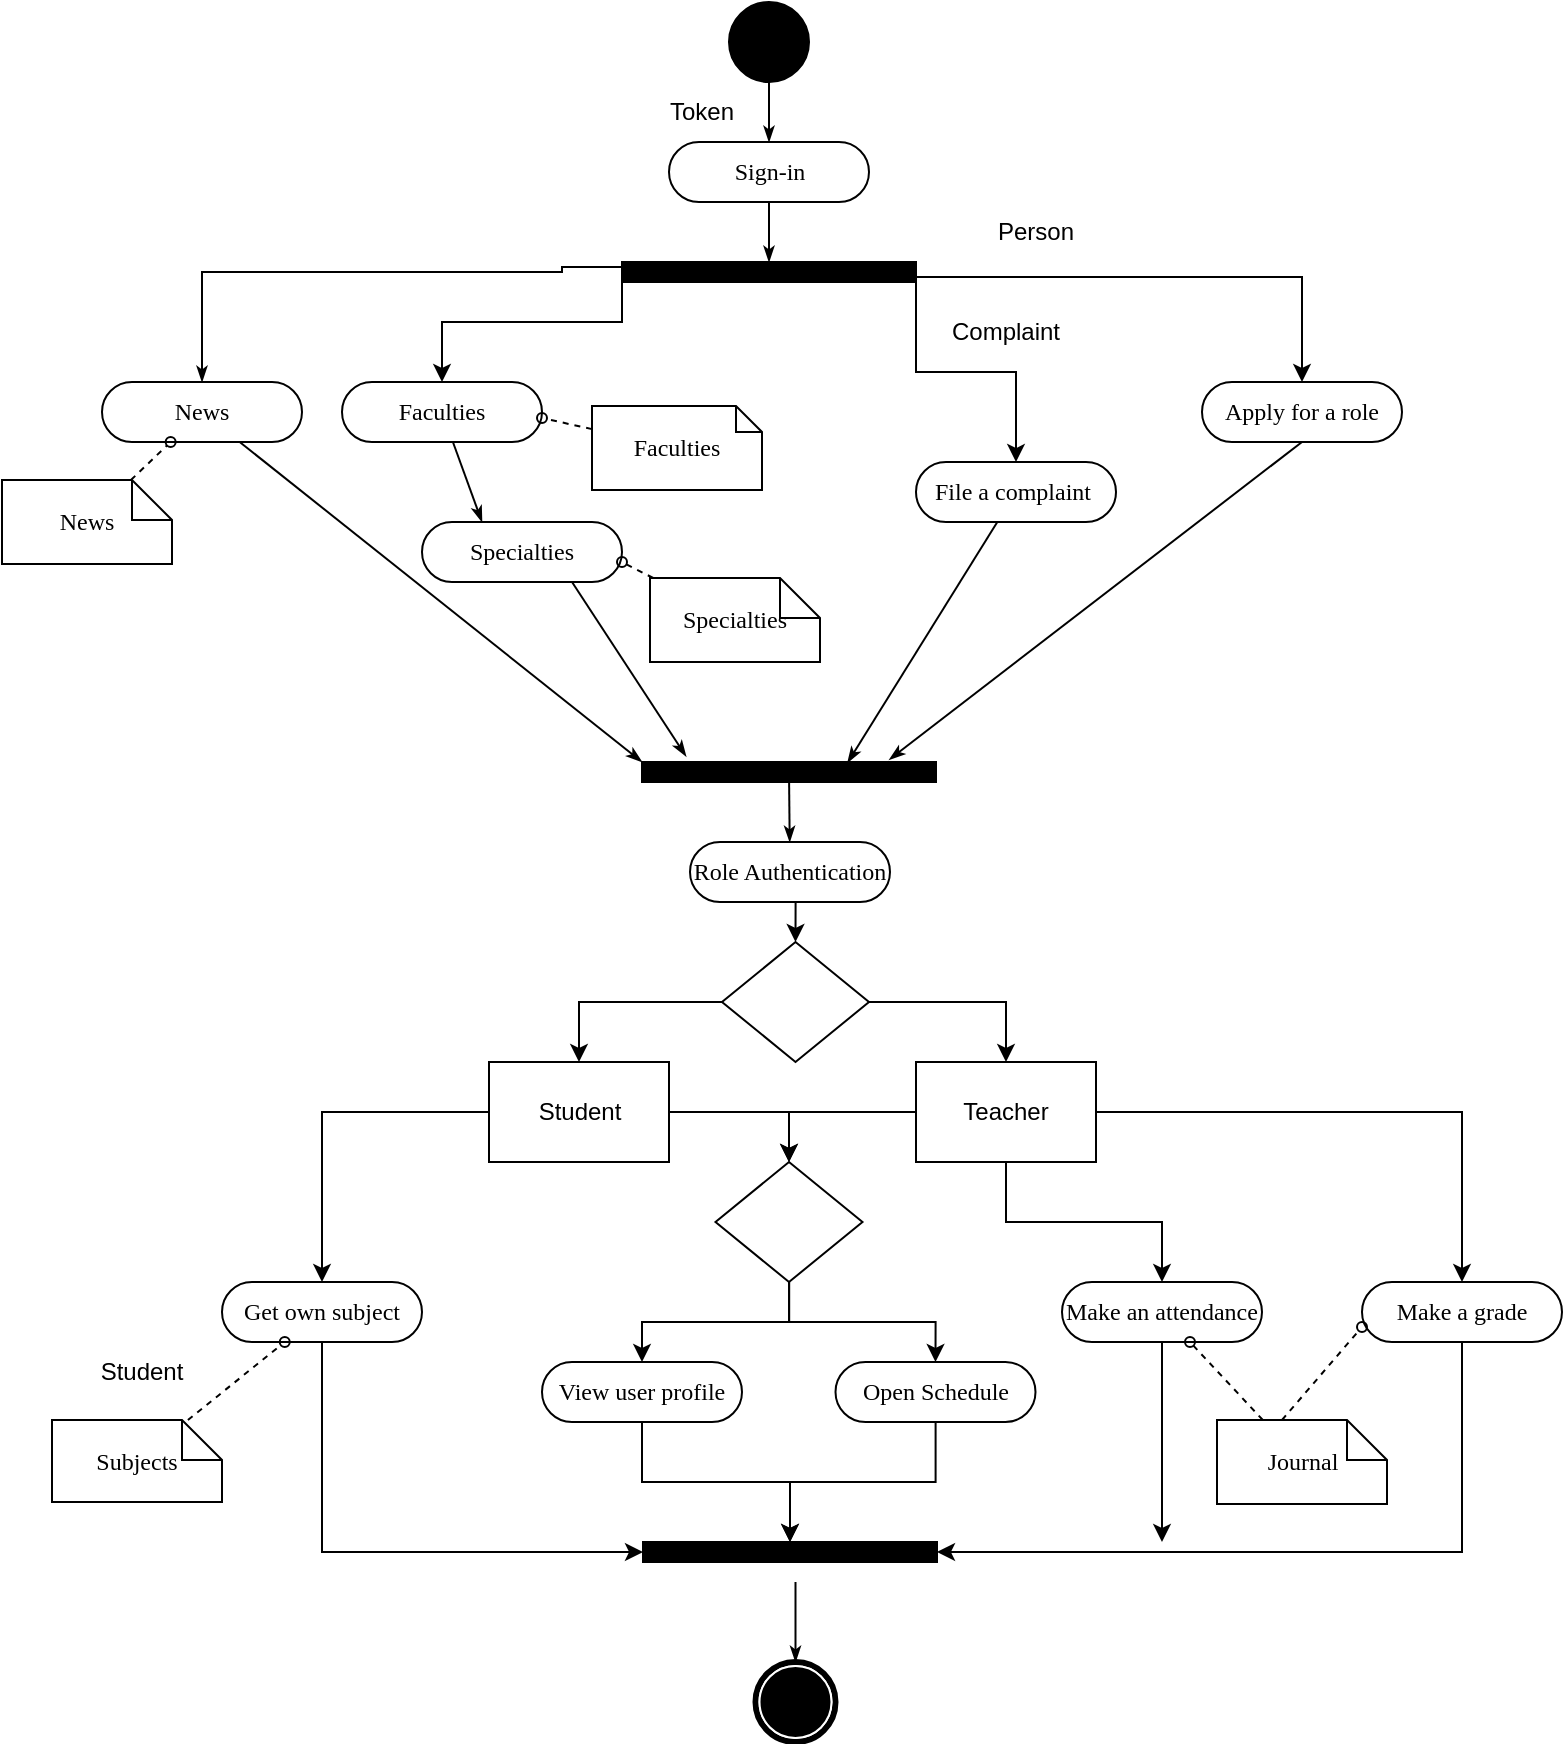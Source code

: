 <mxfile version="24.2.5" type="device">
  <diagram name="Page-1" id="0783ab3e-0a74-02c8-0abd-f7b4e66b4bec">
    <mxGraphModel dx="1235" dy="1840" grid="0" gridSize="10" guides="1" tooltips="1" connect="1" arrows="1" fold="1" page="1" pageScale="1" pageWidth="850" pageHeight="1100" background="none" math="0" shadow="0">
      <root>
        <mxCell id="0" />
        <mxCell id="1" parent="0" />
        <mxCell id="1c1d494c118603dd-34" style="edgeStyle=none;rounded=0;html=1;labelBackgroundColor=none;startArrow=none;startFill=0;startSize=5;endArrow=classicThin;endFill=1;endSize=5;jettySize=auto;orthogonalLoop=1;strokeWidth=1;fontFamily=Verdana;fontSize=12;entryX=0;entryY=0;entryDx=0;entryDy=0;" parent="1" source="1c1d494c118603dd-6" target="1c1d494c118603dd-12" edge="1">
          <mxGeometry relative="1" as="geometry">
            <mxPoint x="161.25" y="-830" as="targetPoint" />
          </mxGeometry>
        </mxCell>
        <mxCell id="1c1d494c118603dd-6" value="News" style="rounded=1;whiteSpace=wrap;html=1;shadow=0;comic=0;labelBackgroundColor=none;strokeWidth=1;fontFamily=Verdana;fontSize=12;align=center;arcSize=50;" parent="1" vertex="1">
          <mxGeometry x="85" y="-890" width="100" height="30" as="geometry" />
        </mxCell>
        <mxCell id="1c1d494c118603dd-7" value="Faculties" style="rounded=1;whiteSpace=wrap;html=1;shadow=0;comic=0;labelBackgroundColor=none;strokeWidth=1;fontFamily=Verdana;fontSize=12;align=center;arcSize=50;" parent="1" vertex="1">
          <mxGeometry x="205" y="-890" width="100" height="30" as="geometry" />
        </mxCell>
        <mxCell id="1c1d494c118603dd-46" style="edgeStyle=none;rounded=0;html=1;labelBackgroundColor=none;startArrow=none;startFill=0;startSize=5;endArrow=oval;endFill=0;endSize=5;jettySize=auto;orthogonalLoop=1;strokeWidth=1;fontFamily=Verdana;fontSize=12;dashed=1;" parent="1" source="1c1d494c118603dd-21" target="1c1d494c118603dd-6" edge="1">
          <mxGeometry relative="1" as="geometry" />
        </mxCell>
        <mxCell id="1c1d494c118603dd-21" value="News" style="shape=note;whiteSpace=wrap;html=1;rounded=0;shadow=0;comic=0;labelBackgroundColor=none;strokeWidth=1;fontFamily=Verdana;fontSize=12;align=center;size=20;" parent="1" vertex="1">
          <mxGeometry x="35" y="-841" width="85" height="42" as="geometry" />
        </mxCell>
        <mxCell id="6Oeuvol_LZ1ovLDAb6fE-12" style="edgeStyle=orthogonalEdgeStyle;rounded=0;orthogonalLoop=1;jettySize=auto;html=1;exitX=0;exitY=0.75;exitDx=0;exitDy=0;entryX=0.5;entryY=0;entryDx=0;entryDy=0;" edge="1" parent="1" source="60571a20871a0731-3" target="1c1d494c118603dd-7">
          <mxGeometry relative="1" as="geometry">
            <Array as="points">
              <mxPoint x="345" y="-920" />
              <mxPoint x="255" y="-920" />
            </Array>
          </mxGeometry>
        </mxCell>
        <mxCell id="6Oeuvol_LZ1ovLDAb6fE-14" style="edgeStyle=orthogonalEdgeStyle;rounded=0;orthogonalLoop=1;jettySize=auto;html=1;exitX=1;exitY=1;exitDx=0;exitDy=0;" edge="1" parent="1" source="60571a20871a0731-3" target="1c1d494c118603dd-5">
          <mxGeometry relative="1" as="geometry" />
        </mxCell>
        <mxCell id="6Oeuvol_LZ1ovLDAb6fE-21" style="edgeStyle=orthogonalEdgeStyle;rounded=0;orthogonalLoop=1;jettySize=auto;html=1;exitX=1;exitY=0.75;exitDx=0;exitDy=0;entryX=0.5;entryY=0;entryDx=0;entryDy=0;" edge="1" parent="1" source="60571a20871a0731-3" target="6Oeuvol_LZ1ovLDAb6fE-20">
          <mxGeometry relative="1" as="geometry" />
        </mxCell>
        <mxCell id="60571a20871a0731-3" value="" style="whiteSpace=wrap;html=1;rounded=0;shadow=0;comic=0;labelBackgroundColor=none;strokeWidth=1;fillColor=#000000;fontFamily=Verdana;fontSize=12;align=center;rotation=0;" parent="1" vertex="1">
          <mxGeometry x="345" y="-950" width="147" height="10" as="geometry" />
        </mxCell>
        <mxCell id="6Oeuvol_LZ1ovLDAb6fE-26" style="edgeStyle=orthogonalEdgeStyle;rounded=0;orthogonalLoop=1;jettySize=auto;html=1;exitX=0.5;exitY=1;exitDx=0;exitDy=0;entryX=0.5;entryY=0;entryDx=0;entryDy=0;" edge="1" parent="1" source="1c1d494c118603dd-11" target="6Oeuvol_LZ1ovLDAb6fE-25">
          <mxGeometry relative="1" as="geometry" />
        </mxCell>
        <mxCell id="1c1d494c118603dd-11" value="Role Authentication" style="rounded=1;whiteSpace=wrap;html=1;shadow=0;comic=0;labelBackgroundColor=none;strokeWidth=1;fontFamily=Verdana;fontSize=12;align=center;arcSize=50;" parent="1" vertex="1">
          <mxGeometry x="379" y="-660" width="100" height="30" as="geometry" />
        </mxCell>
        <mxCell id="1c1d494c118603dd-39" style="edgeStyle=none;rounded=0;html=1;labelBackgroundColor=none;startArrow=none;startFill=0;startSize=5;endArrow=classicThin;endFill=1;endSize=5;jettySize=auto;orthogonalLoop=1;strokeWidth=1;fontFamily=Verdana;fontSize=12" parent="1" source="1c1d494c118603dd-12" target="1c1d494c118603dd-11" edge="1">
          <mxGeometry relative="1" as="geometry" />
        </mxCell>
        <mxCell id="1c1d494c118603dd-12" value="" style="whiteSpace=wrap;html=1;rounded=0;shadow=0;comic=0;labelBackgroundColor=none;strokeWidth=1;fillColor=#000000;fontFamily=Verdana;fontSize=12;align=center;rotation=0;" parent="1" vertex="1">
          <mxGeometry x="355" y="-700" width="147" height="10" as="geometry" />
        </mxCell>
        <mxCell id="1c1d494c118603dd-27" style="edgeStyle=orthogonalEdgeStyle;rounded=0;html=1;labelBackgroundColor=none;startArrow=none;startFill=0;startSize=5;endArrow=classicThin;endFill=1;endSize=5;jettySize=auto;orthogonalLoop=1;strokeWidth=1;fontFamily=Verdana;fontSize=12" parent="1" source="60571a20871a0731-4" target="60571a20871a0731-8" edge="1">
          <mxGeometry relative="1" as="geometry" />
        </mxCell>
        <mxCell id="60571a20871a0731-4" value="" style="ellipse;whiteSpace=wrap;html=1;rounded=0;shadow=0;comic=0;labelBackgroundColor=none;strokeWidth=1;fillColor=#000000;fontFamily=Verdana;fontSize=12;align=center;" parent="1" vertex="1">
          <mxGeometry x="398.5" y="-1080" width="40" height="40" as="geometry" />
        </mxCell>
        <mxCell id="60571a20871a0731-8" value="Sign-in" style="rounded=1;whiteSpace=wrap;html=1;shadow=0;comic=0;labelBackgroundColor=none;strokeWidth=1;fontFamily=Verdana;fontSize=12;align=center;arcSize=50;" parent="1" vertex="1">
          <mxGeometry x="368.5" y="-1010" width="100" height="30" as="geometry" />
        </mxCell>
        <mxCell id="1c1d494c118603dd-33" style="rounded=0;html=1;labelBackgroundColor=none;startArrow=none;startFill=0;startSize=5;endArrow=classicThin;endFill=1;endSize=5;jettySize=auto;orthogonalLoop=1;strokeWidth=1;fontFamily=Verdana;fontSize=12;entryX=0.699;entryY=0.04;entryDx=0;entryDy=0;entryPerimeter=0;" parent="1" source="1c1d494c118603dd-5" target="1c1d494c118603dd-12" edge="1">
          <mxGeometry relative="1" as="geometry">
            <mxPoint x="626.25" y="-842" as="targetPoint" />
          </mxGeometry>
        </mxCell>
        <mxCell id="1c1d494c118603dd-5" value="File a complaint&amp;nbsp;" style="rounded=1;whiteSpace=wrap;html=1;shadow=0;comic=0;labelBackgroundColor=none;strokeWidth=1;fontFamily=Verdana;fontSize=12;align=center;arcSize=50;" parent="1" vertex="1">
          <mxGeometry x="492" y="-850" width="100" height="30" as="geometry" />
        </mxCell>
        <mxCell id="1c1d494c118603dd-45" style="edgeStyle=none;rounded=0;html=1;labelBackgroundColor=none;startArrow=none;startFill=0;startSize=5;endArrow=classicThin;endFill=1;endSize=5;jettySize=auto;orthogonalLoop=1;strokeWidth=1;fontFamily=Verdana;fontSize=12" parent="1" target="60571a20871a0731-5" edge="1">
          <mxGeometry relative="1" as="geometry">
            <mxPoint x="431.75" y="-290" as="sourcePoint" />
          </mxGeometry>
        </mxCell>
        <mxCell id="60571a20871a0731-5" value="" style="shape=mxgraph.bpmn.shape;html=1;verticalLabelPosition=bottom;labelBackgroundColor=#ffffff;verticalAlign=top;perimeter=ellipsePerimeter;outline=end;symbol=terminate;rounded=0;shadow=0;comic=0;strokeWidth=1;fontFamily=Verdana;fontSize=12;align=center;" parent="1" vertex="1">
          <mxGeometry x="411.75" y="-250" width="40" height="40" as="geometry" />
        </mxCell>
        <mxCell id="1c1d494c118603dd-28" style="edgeStyle=orthogonalEdgeStyle;rounded=0;html=1;entryX=0.5;entryY=0;labelBackgroundColor=none;startArrow=none;startFill=0;startSize=5;endArrow=classicThin;endFill=1;endSize=5;jettySize=auto;orthogonalLoop=1;strokeWidth=1;fontFamily=Verdana;fontSize=12" parent="1" source="60571a20871a0731-8" target="60571a20871a0731-3" edge="1">
          <mxGeometry relative="1" as="geometry">
            <Array as="points">
              <mxPoint x="419" y="-985" />
            </Array>
          </mxGeometry>
        </mxCell>
        <mxCell id="1c1d494c118603dd-30" style="edgeStyle=orthogonalEdgeStyle;rounded=0;html=1;exitX=0;exitY=0.25;entryX=0.5;entryY=0;labelBackgroundColor=none;startArrow=none;startFill=0;startSize=5;endArrow=classicThin;endFill=1;endSize=5;jettySize=auto;orthogonalLoop=1;strokeWidth=1;fontFamily=Verdana;fontSize=12;exitDx=0;exitDy=0;" parent="1" source="60571a20871a0731-3" target="1c1d494c118603dd-6" edge="1">
          <mxGeometry relative="1" as="geometry">
            <Array as="points">
              <mxPoint x="315" y="-947" />
              <mxPoint x="315" y="-945" />
              <mxPoint x="135" y="-945" />
            </Array>
            <mxPoint x="311.75" y="-940" as="sourcePoint" />
          </mxGeometry>
        </mxCell>
        <mxCell id="1c1d494c118603dd-36" style="edgeStyle=none;rounded=0;html=1;labelBackgroundColor=none;startArrow=none;startFill=0;startSize=5;endArrow=classicThin;endFill=1;endSize=5;jettySize=auto;orthogonalLoop=1;strokeWidth=1;fontFamily=Verdana;fontSize=12" parent="1" source="1c1d494c118603dd-7" edge="1">
          <mxGeometry relative="1" as="geometry">
            <mxPoint x="275" y="-820" as="targetPoint" />
          </mxGeometry>
        </mxCell>
        <mxCell id="6Oeuvol_LZ1ovLDAb6fE-1" value="Token" style="text;html=1;align=center;verticalAlign=middle;whiteSpace=wrap;rounded=0;" vertex="1" parent="1">
          <mxGeometry x="355" y="-1040" width="60" height="30" as="geometry" />
        </mxCell>
        <mxCell id="6Oeuvol_LZ1ovLDAb6fE-3" value="Specialties" style="rounded=1;whiteSpace=wrap;html=1;shadow=0;comic=0;labelBackgroundColor=none;strokeWidth=1;fontFamily=Verdana;fontSize=12;align=center;arcSize=50;" vertex="1" parent="1">
          <mxGeometry x="245" y="-820" width="100" height="30" as="geometry" />
        </mxCell>
        <mxCell id="6Oeuvol_LZ1ovLDAb6fE-5" style="edgeStyle=none;rounded=0;html=1;labelBackgroundColor=none;startArrow=none;startFill=0;startSize=5;endArrow=classicThin;endFill=1;endSize=5;jettySize=auto;orthogonalLoop=1;strokeWidth=1;fontFamily=Verdana;fontSize=12;exitX=0.75;exitY=1;exitDx=0;exitDy=0;entryX=0.15;entryY=-0.28;entryDx=0;entryDy=0;entryPerimeter=0;" edge="1" parent="1" source="6Oeuvol_LZ1ovLDAb6fE-3" target="1c1d494c118603dd-12">
          <mxGeometry relative="1" as="geometry">
            <mxPoint x="280" y="-840" as="sourcePoint" />
            <mxPoint x="295" y="-800" as="targetPoint" />
          </mxGeometry>
        </mxCell>
        <mxCell id="6Oeuvol_LZ1ovLDAb6fE-6" style="edgeStyle=none;rounded=0;html=1;labelBackgroundColor=none;startArrow=none;startFill=0;startSize=5;endArrow=oval;endFill=0;endSize=5;jettySize=auto;orthogonalLoop=1;strokeWidth=1;fontFamily=Verdana;fontSize=12;dashed=1;entryX=1;entryY=0;entryDx=0;entryDy=0;" edge="1" parent="1" source="6Oeuvol_LZ1ovLDAb6fE-7">
          <mxGeometry relative="1" as="geometry">
            <mxPoint x="345" y="-800" as="targetPoint" />
          </mxGeometry>
        </mxCell>
        <mxCell id="6Oeuvol_LZ1ovLDAb6fE-7" value="Specialties" style="shape=note;whiteSpace=wrap;html=1;rounded=0;shadow=0;comic=0;labelBackgroundColor=none;strokeWidth=1;fontFamily=Verdana;fontSize=12;align=center;size=20;" vertex="1" parent="1">
          <mxGeometry x="359" y="-792" width="85" height="42" as="geometry" />
        </mxCell>
        <mxCell id="6Oeuvol_LZ1ovLDAb6fE-9" style="edgeStyle=none;rounded=0;html=1;labelBackgroundColor=none;startArrow=none;startFill=0;startSize=5;endArrow=oval;endFill=0;endSize=5;jettySize=auto;orthogonalLoop=1;strokeWidth=1;fontFamily=Verdana;fontSize=12;dashed=1;entryX=1;entryY=0;entryDx=0;entryDy=0;" edge="1" parent="1" source="6Oeuvol_LZ1ovLDAb6fE-10">
          <mxGeometry relative="1" as="geometry">
            <mxPoint x="305" y="-872" as="targetPoint" />
          </mxGeometry>
        </mxCell>
        <mxCell id="6Oeuvol_LZ1ovLDAb6fE-10" value="Faculties" style="shape=note;whiteSpace=wrap;html=1;rounded=0;shadow=0;comic=0;labelBackgroundColor=none;strokeWidth=1;fontFamily=Verdana;fontSize=12;align=center;size=13;" vertex="1" parent="1">
          <mxGeometry x="330" y="-878" width="85" height="42" as="geometry" />
        </mxCell>
        <mxCell id="6Oeuvol_LZ1ovLDAb6fE-11" style="edgeStyle=orthogonalEdgeStyle;rounded=0;orthogonalLoop=1;jettySize=auto;html=1;exitX=0.5;exitY=1;exitDx=0;exitDy=0;exitPerimeter=0;" edge="1" parent="1">
          <mxGeometry relative="1" as="geometry">
            <mxPoint x="675" y="-339" as="sourcePoint" />
            <mxPoint x="675" y="-339" as="targetPoint" />
          </mxGeometry>
        </mxCell>
        <mxCell id="6Oeuvol_LZ1ovLDAb6fE-20" value="Apply for a role" style="rounded=1;whiteSpace=wrap;html=1;shadow=0;comic=0;labelBackgroundColor=none;strokeWidth=1;fontFamily=Verdana;fontSize=12;align=center;arcSize=50;" vertex="1" parent="1">
          <mxGeometry x="635" y="-890" width="100" height="30" as="geometry" />
        </mxCell>
        <mxCell id="6Oeuvol_LZ1ovLDAb6fE-23" style="rounded=0;html=1;labelBackgroundColor=none;startArrow=none;startFill=0;startSize=5;endArrow=classicThin;endFill=1;endSize=5;jettySize=auto;orthogonalLoop=1;strokeWidth=1;fontFamily=Verdana;fontSize=12;entryX=0.841;entryY=-0.12;entryDx=0;entryDy=0;entryPerimeter=0;exitX=0.5;exitY=1;exitDx=0;exitDy=0;" edge="1" parent="1" source="6Oeuvol_LZ1ovLDAb6fE-20" target="1c1d494c118603dd-12">
          <mxGeometry relative="1" as="geometry">
            <mxPoint x="523" y="-850" as="sourcePoint" />
            <mxPoint x="468" y="-690" as="targetPoint" />
          </mxGeometry>
        </mxCell>
        <mxCell id="6Oeuvol_LZ1ovLDAb6fE-31" style="edgeStyle=orthogonalEdgeStyle;rounded=0;orthogonalLoop=1;jettySize=auto;html=1;entryX=0.5;entryY=0;entryDx=0;entryDy=0;" edge="1" parent="1" source="6Oeuvol_LZ1ovLDAb6fE-25" target="6Oeuvol_LZ1ovLDAb6fE-29">
          <mxGeometry relative="1" as="geometry" />
        </mxCell>
        <mxCell id="6Oeuvol_LZ1ovLDAb6fE-32" style="edgeStyle=orthogonalEdgeStyle;rounded=0;orthogonalLoop=1;jettySize=auto;html=1;entryX=0.5;entryY=0;entryDx=0;entryDy=0;" edge="1" parent="1" source="6Oeuvol_LZ1ovLDAb6fE-25" target="6Oeuvol_LZ1ovLDAb6fE-30">
          <mxGeometry relative="1" as="geometry" />
        </mxCell>
        <mxCell id="6Oeuvol_LZ1ovLDAb6fE-25" value="" style="rhombus;whiteSpace=wrap;html=1;" vertex="1" parent="1">
          <mxGeometry x="395" y="-610" width="73.5" height="60" as="geometry" />
        </mxCell>
        <mxCell id="6Oeuvol_LZ1ovLDAb6fE-43" style="edgeStyle=orthogonalEdgeStyle;rounded=0;orthogonalLoop=1;jettySize=auto;html=1;entryX=0.5;entryY=0;entryDx=0;entryDy=0;" edge="1" parent="1" source="6Oeuvol_LZ1ovLDAb6fE-29" target="6Oeuvol_LZ1ovLDAb6fE-42">
          <mxGeometry relative="1" as="geometry" />
        </mxCell>
        <mxCell id="6Oeuvol_LZ1ovLDAb6fE-59" style="edgeStyle=orthogonalEdgeStyle;rounded=0;orthogonalLoop=1;jettySize=auto;html=1;" edge="1" parent="1" source="6Oeuvol_LZ1ovLDAb6fE-29" target="6Oeuvol_LZ1ovLDAb6fE-57">
          <mxGeometry relative="1" as="geometry" />
        </mxCell>
        <mxCell id="6Oeuvol_LZ1ovLDAb6fE-60" style="edgeStyle=orthogonalEdgeStyle;rounded=0;orthogonalLoop=1;jettySize=auto;html=1;entryX=0.5;entryY=0;entryDx=0;entryDy=0;" edge="1" parent="1" source="6Oeuvol_LZ1ovLDAb6fE-29" target="6Oeuvol_LZ1ovLDAb6fE-58">
          <mxGeometry relative="1" as="geometry" />
        </mxCell>
        <mxCell id="6Oeuvol_LZ1ovLDAb6fE-29" value="Teacher" style="rounded=0;whiteSpace=wrap;html=1;" vertex="1" parent="1">
          <mxGeometry x="492" y="-550" width="90" height="50" as="geometry" />
        </mxCell>
        <mxCell id="6Oeuvol_LZ1ovLDAb6fE-45" style="edgeStyle=orthogonalEdgeStyle;rounded=0;orthogonalLoop=1;jettySize=auto;html=1;entryX=0.5;entryY=0;entryDx=0;entryDy=0;" edge="1" parent="1" source="6Oeuvol_LZ1ovLDAb6fE-30" target="6Oeuvol_LZ1ovLDAb6fE-42">
          <mxGeometry relative="1" as="geometry" />
        </mxCell>
        <mxCell id="6Oeuvol_LZ1ovLDAb6fE-53" style="edgeStyle=orthogonalEdgeStyle;rounded=0;orthogonalLoop=1;jettySize=auto;html=1;entryX=0.5;entryY=0;entryDx=0;entryDy=0;" edge="1" parent="1" source="6Oeuvol_LZ1ovLDAb6fE-30" target="6Oeuvol_LZ1ovLDAb6fE-52">
          <mxGeometry relative="1" as="geometry" />
        </mxCell>
        <mxCell id="6Oeuvol_LZ1ovLDAb6fE-30" value="Student" style="rounded=0;whiteSpace=wrap;html=1;" vertex="1" parent="1">
          <mxGeometry x="278.5" y="-550" width="90" height="50" as="geometry" />
        </mxCell>
        <mxCell id="6Oeuvol_LZ1ovLDAb6fE-33" value="" style="whiteSpace=wrap;html=1;rounded=0;shadow=0;comic=0;labelBackgroundColor=none;strokeWidth=1;fillColor=#000000;fontFamily=Verdana;fontSize=12;align=center;rotation=0;" vertex="1" parent="1">
          <mxGeometry x="355.5" y="-310" width="147" height="10" as="geometry" />
        </mxCell>
        <mxCell id="6Oeuvol_LZ1ovLDAb6fE-50" style="edgeStyle=orthogonalEdgeStyle;rounded=0;orthogonalLoop=1;jettySize=auto;html=1;entryX=0.5;entryY=0;entryDx=0;entryDy=0;" edge="1" parent="1" source="6Oeuvol_LZ1ovLDAb6fE-34" target="6Oeuvol_LZ1ovLDAb6fE-33">
          <mxGeometry relative="1" as="geometry" />
        </mxCell>
        <mxCell id="6Oeuvol_LZ1ovLDAb6fE-34" value="View user profile" style="rounded=1;whiteSpace=wrap;html=1;shadow=0;comic=0;labelBackgroundColor=none;strokeWidth=1;fontFamily=Verdana;fontSize=12;align=center;arcSize=50;" vertex="1" parent="1">
          <mxGeometry x="305" y="-400" width="100" height="30" as="geometry" />
        </mxCell>
        <mxCell id="6Oeuvol_LZ1ovLDAb6fE-51" style="edgeStyle=orthogonalEdgeStyle;rounded=0;orthogonalLoop=1;jettySize=auto;html=1;entryX=0.5;entryY=0;entryDx=0;entryDy=0;" edge="1" parent="1" source="6Oeuvol_LZ1ovLDAb6fE-35" target="6Oeuvol_LZ1ovLDAb6fE-33">
          <mxGeometry relative="1" as="geometry" />
        </mxCell>
        <mxCell id="6Oeuvol_LZ1ovLDAb6fE-35" value="Open Schedule" style="rounded=1;whiteSpace=wrap;html=1;shadow=0;comic=0;labelBackgroundColor=none;strokeWidth=1;fontFamily=Verdana;fontSize=12;align=center;arcSize=50;" vertex="1" parent="1">
          <mxGeometry x="451.75" y="-400" width="100" height="30" as="geometry" />
        </mxCell>
        <mxCell id="6Oeuvol_LZ1ovLDAb6fE-46" style="edgeStyle=orthogonalEdgeStyle;rounded=0;orthogonalLoop=1;jettySize=auto;html=1;entryX=0.5;entryY=0;entryDx=0;entryDy=0;" edge="1" parent="1" source="6Oeuvol_LZ1ovLDAb6fE-42" target="6Oeuvol_LZ1ovLDAb6fE-34">
          <mxGeometry relative="1" as="geometry" />
        </mxCell>
        <mxCell id="6Oeuvol_LZ1ovLDAb6fE-48" style="edgeStyle=orthogonalEdgeStyle;rounded=0;orthogonalLoop=1;jettySize=auto;html=1;entryX=0.5;entryY=0;entryDx=0;entryDy=0;" edge="1" parent="1" source="6Oeuvol_LZ1ovLDAb6fE-42" target="6Oeuvol_LZ1ovLDAb6fE-35">
          <mxGeometry relative="1" as="geometry">
            <Array as="points">
              <mxPoint x="429" y="-420" />
              <mxPoint x="502" y="-420" />
            </Array>
          </mxGeometry>
        </mxCell>
        <mxCell id="6Oeuvol_LZ1ovLDAb6fE-42" value="" style="rhombus;whiteSpace=wrap;html=1;" vertex="1" parent="1">
          <mxGeometry x="391.75" y="-500" width="73.5" height="60" as="geometry" />
        </mxCell>
        <mxCell id="6Oeuvol_LZ1ovLDAb6fE-55" style="edgeStyle=orthogonalEdgeStyle;rounded=0;orthogonalLoop=1;jettySize=auto;html=1;exitX=0.5;exitY=1;exitDx=0;exitDy=0;entryX=0;entryY=0.5;entryDx=0;entryDy=0;" edge="1" parent="1" source="6Oeuvol_LZ1ovLDAb6fE-52" target="6Oeuvol_LZ1ovLDAb6fE-33">
          <mxGeometry relative="1" as="geometry" />
        </mxCell>
        <mxCell id="6Oeuvol_LZ1ovLDAb6fE-52" value="Get own subject" style="rounded=1;whiteSpace=wrap;html=1;shadow=0;comic=0;labelBackgroundColor=none;strokeWidth=1;fontFamily=Verdana;fontSize=12;align=center;arcSize=50;" vertex="1" parent="1">
          <mxGeometry x="145" y="-440" width="100" height="30" as="geometry" />
        </mxCell>
        <mxCell id="6Oeuvol_LZ1ovLDAb6fE-62" style="edgeStyle=orthogonalEdgeStyle;rounded=0;orthogonalLoop=1;jettySize=auto;html=1;" edge="1" parent="1" source="6Oeuvol_LZ1ovLDAb6fE-57">
          <mxGeometry relative="1" as="geometry">
            <mxPoint x="615" y="-310" as="targetPoint" />
          </mxGeometry>
        </mxCell>
        <mxCell id="6Oeuvol_LZ1ovLDAb6fE-57" value="Make an attendance" style="rounded=1;whiteSpace=wrap;html=1;shadow=0;comic=0;labelBackgroundColor=none;strokeWidth=1;fontFamily=Verdana;fontSize=12;align=center;arcSize=50;" vertex="1" parent="1">
          <mxGeometry x="565" y="-440" width="100" height="30" as="geometry" />
        </mxCell>
        <mxCell id="6Oeuvol_LZ1ovLDAb6fE-61" style="edgeStyle=orthogonalEdgeStyle;rounded=0;orthogonalLoop=1;jettySize=auto;html=1;exitX=0.5;exitY=1;exitDx=0;exitDy=0;entryX=1;entryY=0.5;entryDx=0;entryDy=0;" edge="1" parent="1" source="6Oeuvol_LZ1ovLDAb6fE-58" target="6Oeuvol_LZ1ovLDAb6fE-33">
          <mxGeometry relative="1" as="geometry" />
        </mxCell>
        <mxCell id="6Oeuvol_LZ1ovLDAb6fE-58" value="Make a grade" style="rounded=1;whiteSpace=wrap;html=1;shadow=0;comic=0;labelBackgroundColor=none;strokeWidth=1;fontFamily=Verdana;fontSize=12;align=center;arcSize=50;" vertex="1" parent="1">
          <mxGeometry x="715" y="-440" width="100" height="30" as="geometry" />
        </mxCell>
        <mxCell id="6Oeuvol_LZ1ovLDAb6fE-63" value="Complaint" style="text;html=1;align=center;verticalAlign=middle;whiteSpace=wrap;rounded=0;" vertex="1" parent="1">
          <mxGeometry x="507" y="-930" width="60" height="30" as="geometry" />
        </mxCell>
        <mxCell id="6Oeuvol_LZ1ovLDAb6fE-64" value="Student" style="text;html=1;align=center;verticalAlign=middle;whiteSpace=wrap;rounded=0;" vertex="1" parent="1">
          <mxGeometry x="75" y="-410" width="60" height="30" as="geometry" />
        </mxCell>
        <mxCell id="6Oeuvol_LZ1ovLDAb6fE-66" style="edgeStyle=none;rounded=0;html=1;labelBackgroundColor=none;startArrow=none;startFill=0;startSize=5;endArrow=oval;endFill=0;endSize=5;jettySize=auto;orthogonalLoop=1;strokeWidth=1;fontFamily=Verdana;fontSize=12;dashed=1;" edge="1" parent="1" source="6Oeuvol_LZ1ovLDAb6fE-67" target="6Oeuvol_LZ1ovLDAb6fE-57">
          <mxGeometry relative="1" as="geometry">
            <mxPoint x="726.5" y="-390" as="targetPoint" />
          </mxGeometry>
        </mxCell>
        <mxCell id="6Oeuvol_LZ1ovLDAb6fE-67" value="Journal" style="shape=note;whiteSpace=wrap;html=1;rounded=0;shadow=0;comic=0;labelBackgroundColor=none;strokeWidth=1;fontFamily=Verdana;fontSize=12;align=center;size=20;" vertex="1" parent="1">
          <mxGeometry x="642.5" y="-371" width="85" height="42" as="geometry" />
        </mxCell>
        <mxCell id="6Oeuvol_LZ1ovLDAb6fE-68" style="edgeStyle=orthogonalEdgeStyle;rounded=0;orthogonalLoop=1;jettySize=auto;html=1;exitX=0.5;exitY=1;exitDx=0;exitDy=0;exitPerimeter=0;" edge="1" parent="1" source="6Oeuvol_LZ1ovLDAb6fE-67" target="6Oeuvol_LZ1ovLDAb6fE-67">
          <mxGeometry relative="1" as="geometry" />
        </mxCell>
        <mxCell id="6Oeuvol_LZ1ovLDAb6fE-69" style="edgeStyle=none;rounded=0;html=1;labelBackgroundColor=none;startArrow=none;startFill=0;startSize=5;endArrow=oval;endFill=0;endSize=5;jettySize=auto;orthogonalLoop=1;strokeWidth=1;fontFamily=Verdana;fontSize=12;dashed=1;entryX=0;entryY=0.75;entryDx=0;entryDy=0;exitX=0;exitY=0;exitDx=32.5;exitDy=0;exitPerimeter=0;" edge="1" parent="1" source="6Oeuvol_LZ1ovLDAb6fE-67" target="6Oeuvol_LZ1ovLDAb6fE-58">
          <mxGeometry relative="1" as="geometry">
            <mxPoint x="639" y="-400" as="targetPoint" />
            <mxPoint x="675" y="-361" as="sourcePoint" />
          </mxGeometry>
        </mxCell>
        <mxCell id="6Oeuvol_LZ1ovLDAb6fE-70" value="Subjects" style="shape=note;whiteSpace=wrap;html=1;rounded=0;shadow=0;comic=0;labelBackgroundColor=none;strokeWidth=1;fontFamily=Verdana;fontSize=12;align=center;size=20;" vertex="1" parent="1">
          <mxGeometry x="60" y="-371" width="85" height="41" as="geometry" />
        </mxCell>
        <mxCell id="6Oeuvol_LZ1ovLDAb6fE-71" style="edgeStyle=none;rounded=0;html=1;labelBackgroundColor=none;startArrow=none;startFill=0;startSize=5;endArrow=oval;endFill=0;endSize=5;jettySize=auto;orthogonalLoop=1;strokeWidth=1;fontFamily=Verdana;fontSize=12;dashed=1;" edge="1" parent="1" source="6Oeuvol_LZ1ovLDAb6fE-70" target="6Oeuvol_LZ1ovLDAb6fE-52">
          <mxGeometry relative="1" as="geometry">
            <mxPoint x="109" y="-831" as="sourcePoint" />
            <mxPoint x="129" y="-850" as="targetPoint" />
          </mxGeometry>
        </mxCell>
        <mxCell id="6Oeuvol_LZ1ovLDAb6fE-73" value="Person" style="text;html=1;align=center;verticalAlign=middle;whiteSpace=wrap;rounded=0;" vertex="1" parent="1">
          <mxGeometry x="522" y="-980" width="60" height="30" as="geometry" />
        </mxCell>
      </root>
    </mxGraphModel>
  </diagram>
</mxfile>
